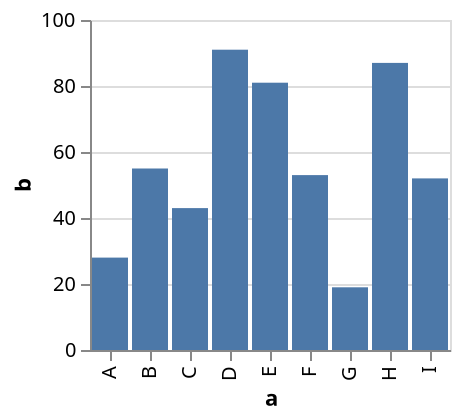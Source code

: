 {
  "$schema": "https://vega.github.io/schema/vega-lite/v2.6.0.json",
  "description": "A simple bar chart with embedded data.",
  "autosize": "fit",
  "data": {
    "values": [
      {"a": "A","b": 28}, {"a": "B","b": 55}, {"a": "C","b": 43},
      {"a": "D","b": 91}, {"a": "E","b": 81}, {"a": "F","b": 53},
      {"a": "G","b": 19}, {"a": "H","b": 87}, {"a": "I","b": 52}
    ]
  },
  "mark": "bar",
  "encoding": {
    "x": {"field": "a", "type": "ordinal"},
    "y": {"field": "b", "type": "quantitative"}
  }
}
